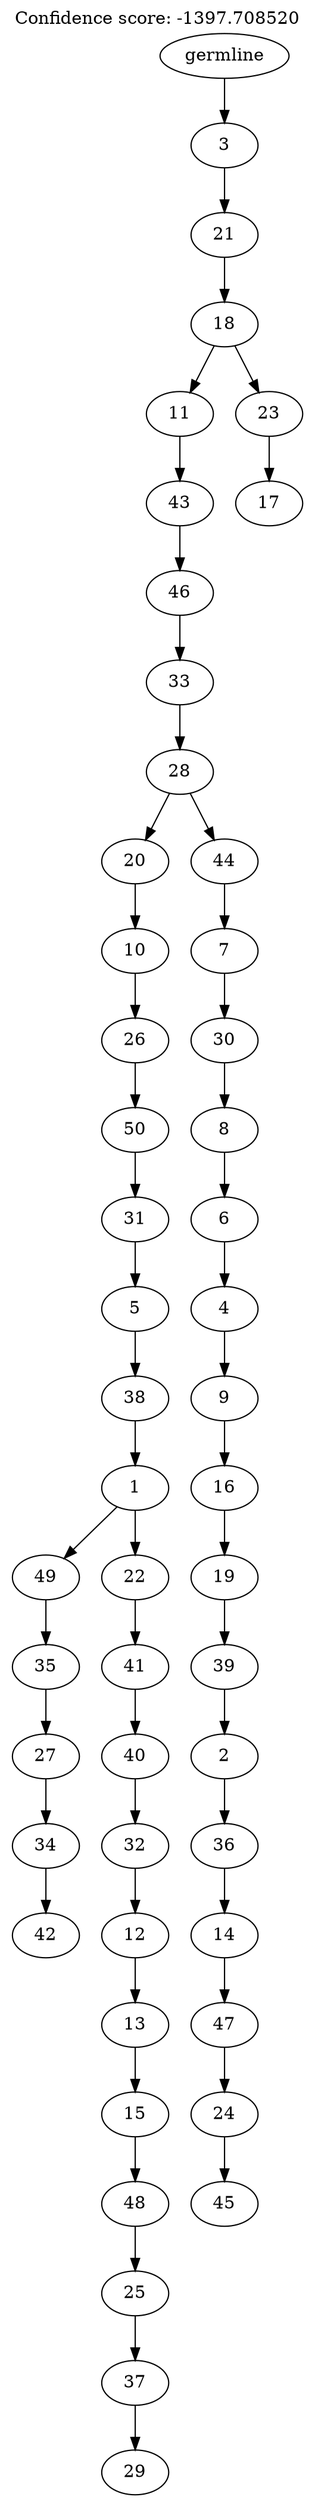 digraph g {
	"49" -> "50";
	"50" [label="42"];
	"48" -> "49";
	"49" [label="34"];
	"47" -> "48";
	"48" [label="27"];
	"46" -> "47";
	"47" [label="35"];
	"44" -> "45";
	"45" [label="29"];
	"43" -> "44";
	"44" [label="37"];
	"42" -> "43";
	"43" [label="25"];
	"41" -> "42";
	"42" [label="48"];
	"40" -> "41";
	"41" [label="15"];
	"39" -> "40";
	"40" [label="13"];
	"38" -> "39";
	"39" [label="12"];
	"37" -> "38";
	"38" [label="32"];
	"36" -> "37";
	"37" [label="40"];
	"35" -> "36";
	"36" [label="41"];
	"34" -> "35";
	"35" [label="22"];
	"34" -> "46";
	"46" [label="49"];
	"33" -> "34";
	"34" [label="1"];
	"32" -> "33";
	"33" [label="38"];
	"31" -> "32";
	"32" [label="5"];
	"30" -> "31";
	"31" [label="31"];
	"29" -> "30";
	"30" [label="50"];
	"28" -> "29";
	"29" [label="26"];
	"27" -> "28";
	"28" [label="10"];
	"25" -> "26";
	"26" [label="45"];
	"24" -> "25";
	"25" [label="24"];
	"23" -> "24";
	"24" [label="47"];
	"22" -> "23";
	"23" [label="14"];
	"21" -> "22";
	"22" [label="36"];
	"20" -> "21";
	"21" [label="2"];
	"19" -> "20";
	"20" [label="39"];
	"18" -> "19";
	"19" [label="19"];
	"17" -> "18";
	"18" [label="16"];
	"16" -> "17";
	"17" [label="9"];
	"15" -> "16";
	"16" [label="4"];
	"14" -> "15";
	"15" [label="6"];
	"13" -> "14";
	"14" [label="8"];
	"12" -> "13";
	"13" [label="30"];
	"11" -> "12";
	"12" [label="7"];
	"10" -> "11";
	"11" [label="44"];
	"10" -> "27";
	"27" [label="20"];
	"9" -> "10";
	"10" [label="28"];
	"8" -> "9";
	"9" [label="33"];
	"7" -> "8";
	"8" [label="46"];
	"6" -> "7";
	"7" [label="43"];
	"4" -> "5";
	"5" [label="17"];
	"3" -> "4";
	"4" [label="23"];
	"3" -> "6";
	"6" [label="11"];
	"2" -> "3";
	"3" [label="18"];
	"1" -> "2";
	"2" [label="21"];
	"0" -> "1";
	"1" [label="3"];
	"0" [label="germline"];
	labelloc="t";
	label="Confidence score: -1397.708520";
}
